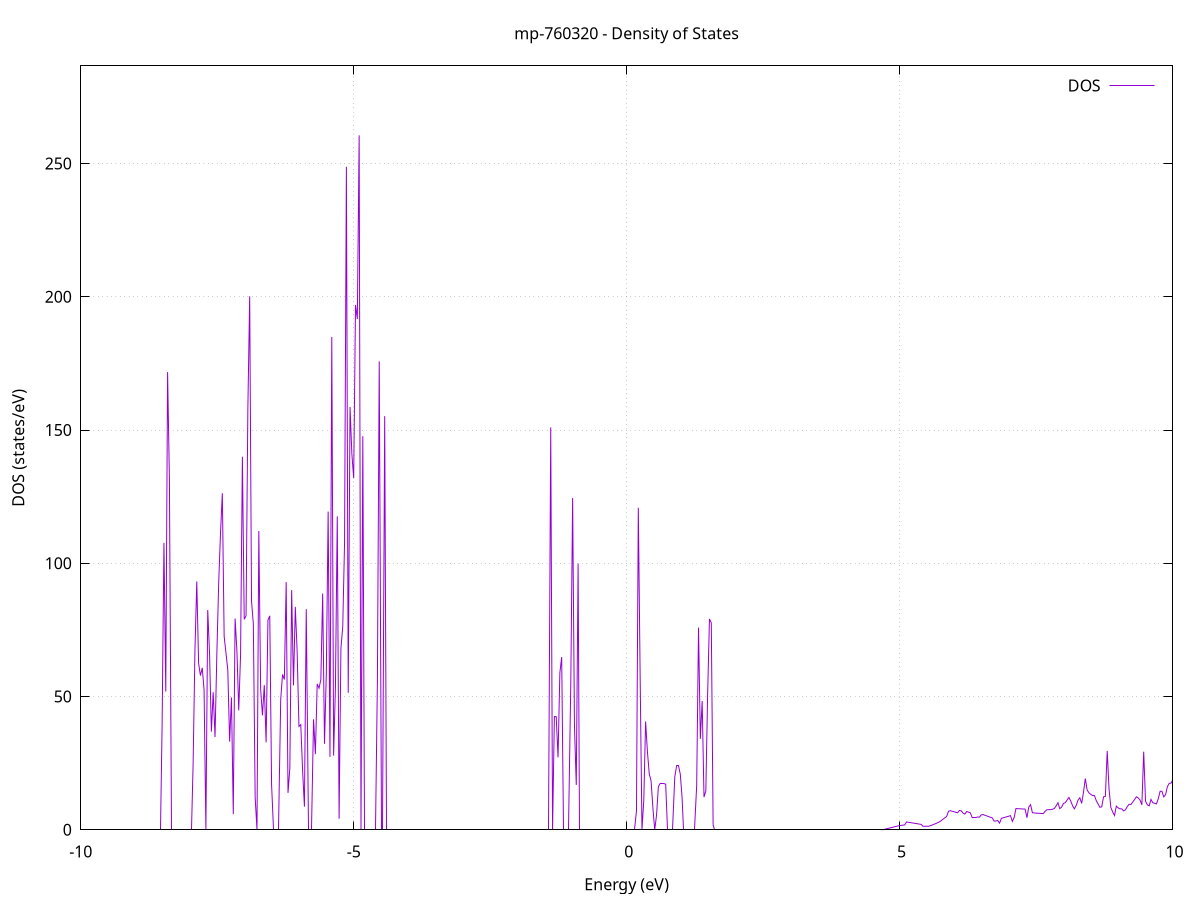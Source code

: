 set title 'mp-760320 - Density of States'
set xlabel 'Energy (eV)'
set ylabel 'DOS (states/eV)'
set grid
set xrange [-10:10]
set yrange [0:286.639]
set xzeroaxis lt -1
set terminal png size 800,600
set output 'mp-760320_dos_gnuplot.png'
plot '-' using 1:2 with lines title 'DOS'
-46.380600 0.000000
-46.347100 0.000000
-46.313700 0.000000
-46.280300 0.000000
-46.246900 0.000000
-46.213400 0.000000
-46.180000 0.000000
-46.146600 0.000000
-46.113200 0.000000
-46.079700 0.000000
-46.046300 0.000000
-46.012900 0.000000
-45.979500 0.000000
-45.946000 0.000000
-45.912600 0.000000
-45.879200 0.000000
-45.845800 0.000000
-45.812400 0.000000
-45.778900 0.000000
-45.745500 0.000000
-45.712100 0.000000
-45.678700 0.000000
-45.645200 0.000000
-45.611800 0.000000
-45.578400 0.000000
-45.545000 0.000000
-45.511500 0.000000
-45.478100 0.000000
-45.444700 0.000000
-45.411300 0.000000
-45.377800 0.000000
-45.344400 0.000000
-45.311000 0.000000
-45.277600 0.000000
-45.244100 0.000000
-45.210700 0.000000
-45.177300 0.000000
-45.143900 0.000000
-45.110400 0.000000
-45.077000 0.000000
-45.043600 0.000000
-45.010200 0.000000
-44.976700 0.000000
-44.943300 0.000000
-44.909900 0.000000
-44.876500 0.000000
-44.843000 0.000000
-44.809600 0.000000
-44.776200 0.000000
-44.742800 0.000000
-44.709300 0.000000
-44.675900 0.000000
-44.642500 0.000000
-44.609100 0.000000
-44.575600 0.000000
-44.542200 0.000000
-44.508800 0.000000
-44.475400 0.000000
-44.441900 0.000000
-44.408500 0.000000
-44.375100 0.000000
-44.341700 0.000000
-44.308200 0.000000
-44.274800 0.000000
-44.241400 0.000000
-44.208000 0.000000
-44.174500 0.000000
-44.141100 0.000000
-44.107700 0.000000
-44.074300 0.000000
-44.040800 0.000000
-44.007400 0.000000
-43.974000 0.000000
-43.940600 0.000000
-43.907100 0.000000
-43.873700 0.000000
-43.840300 0.000000
-43.806900 0.000000
-43.773400 0.000000
-43.740000 0.000000
-43.706600 0.000000
-43.673200 0.000000
-43.639700 0.000000
-43.606300 0.000000
-43.572900 0.000000
-43.539500 0.000000
-43.506000 0.000000
-43.472600 0.000000
-43.439200 0.000000
-43.405800 0.000000
-43.372300 0.000000
-43.338900 0.000000
-43.305500 0.000000
-43.272100 0.000000
-43.238600 0.000000
-43.205200 0.000000
-43.171800 0.000000
-43.138400 0.000000
-43.104900 0.000000
-43.071500 0.000000
-43.038100 0.000000
-43.004700 0.000000
-42.971200 0.000000
-42.937800 0.000000
-42.904400 0.000000
-42.871000 0.000000
-42.837500 0.000000
-42.804100 0.000000
-42.770700 0.000000
-42.737300 0.000000
-42.703800 0.000000
-42.670400 0.000000
-42.637000 0.000000
-42.603600 0.000000
-42.570100 0.000000
-42.536700 0.000000
-42.503300 0.000000
-42.469900 0.000000
-42.436400 0.000000
-42.403000 0.000000
-42.369600 0.000000
-42.336200 0.000000
-42.302700 0.000000
-42.269300 0.000000
-42.235900 0.000000
-42.202500 0.000000
-42.169000 0.000000
-42.135600 0.000000
-42.102200 0.000000
-42.068800 0.000000
-42.035300 0.000000
-42.001900 0.000000
-41.968500 0.000000
-41.935100 0.000000
-41.901600 0.000000
-41.868200 0.000000
-41.834800 0.000000
-41.801400 0.000000
-41.767900 0.000000
-41.734500 0.000000
-41.701100 0.000000
-41.667700 0.000000
-41.634200 0.000000
-41.600800 0.000000
-41.567400 0.000000
-41.534000 0.000000
-41.500500 0.000000
-41.467100 0.000000
-41.433700 0.000000
-41.400300 0.000000
-41.366800 0.000000
-41.333400 0.000000
-41.300000 0.000000
-41.266600 0.000000
-41.233100 0.000000
-41.199700 0.000000
-41.166300 0.000000
-41.132900 0.000000
-41.099400 0.000000
-41.066000 0.000000
-41.032600 0.000000
-40.999200 0.000000
-40.965700 0.000000
-40.932300 0.000000
-40.898900 0.000000
-40.865500 0.000000
-40.832000 0.000000
-40.798600 0.000000
-40.765200 0.000000
-40.731800 0.000000
-40.698300 0.000000
-40.664900 0.000000
-40.631500 0.000000
-40.598100 0.000000
-40.564600 0.000000
-40.531200 0.000000
-40.497800 0.000000
-40.464400 0.000000
-40.430900 0.000000
-40.397500 0.000000
-40.364100 0.000000
-40.330700 0.000000
-40.297200 0.000000
-40.263800 0.000000
-40.230400 0.000000
-40.197000 0.000000
-40.163500 0.000000
-40.130100 0.000000
-40.096700 0.000000
-40.063300 0.000000
-40.029800 0.000000
-39.996400 0.000000
-39.963000 0.000000
-39.929600 0.000000
-39.896100 0.000000
-39.862700 0.000000
-39.829300 0.000000
-39.795900 0.000000
-39.762400 0.000000
-39.729000 0.000000
-39.695600 0.000000
-39.662200 0.000000
-39.628700 0.000000
-39.595300 0.000000
-39.561900 0.000000
-39.528500 0.000000
-39.495000 0.000000
-39.461600 0.000000
-39.428200 0.000000
-39.394800 0.000000
-39.361300 0.000000
-39.327900 0.000000
-39.294500 0.000000
-39.261100 0.000000
-39.227600 0.000000
-39.194200 0.000000
-39.160800 0.000000
-39.127400 0.000000
-39.093900 0.000000
-39.060500 0.000000
-39.027100 0.000000
-38.993700 0.000000
-38.960200 0.000000
-38.926800 0.000000
-38.893400 0.000000
-38.860000 0.000000
-38.826500 0.000000
-38.793100 0.000000
-38.759700 0.000000
-38.726300 0.000000
-38.692800 0.000000
-38.659400 0.000000
-38.626000 0.000000
-38.592600 0.000000
-38.559100 0.000000
-38.525700 0.000000
-38.492300 0.000000
-38.458900 0.000000
-38.425400 0.000000
-38.392000 0.000000
-38.358600 0.000000
-38.325200 0.000000
-38.291700 0.000000
-38.258300 0.000000
-38.224900 0.000000
-38.191500 0.000000
-38.158000 0.000000
-38.124600 0.000000
-38.091200 0.000000
-38.057800 0.000000
-38.024300 0.000000
-37.990900 0.000000
-37.957500 0.000000
-37.924100 0.000000
-37.890600 0.000000
-37.857200 0.000000
-37.823800 0.000000
-37.790400 0.000000
-37.756900 0.000000
-37.723500 0.000000
-37.690100 0.000000
-37.656700 0.000000
-37.623200 0.000000
-37.589800 0.000000
-37.556400 0.000000
-37.523000 0.000000
-37.489500 0.000000
-37.456100 0.000000
-37.422700 0.000000
-37.389300 0.000000
-37.355800 0.000000
-37.322400 0.000000
-37.289000 0.000000
-37.255600 0.000000
-37.222100 0.000000
-37.188700 0.000000
-37.155300 0.000000
-37.121900 0.000000
-37.088400 0.000000
-37.055000 0.000000
-37.021600 0.000000
-36.988200 0.000000
-36.954700 0.000000
-36.921300 0.000000
-36.887900 0.000000
-36.854500 0.000000
-36.821000 0.000000
-36.787600 0.000000
-36.754200 0.000000
-36.720800 0.000000
-36.687400 0.000000
-36.653900 0.000000
-36.620500 0.000000
-36.587100 0.000000
-36.553700 0.000000
-36.520200 0.000000
-36.486800 0.000000
-36.453400 0.000000
-36.420000 0.000000
-36.386500 0.000000
-36.353100 0.000000
-36.319700 0.000000
-36.286300 0.000000
-36.252800 0.000000
-36.219400 0.000000
-36.186000 0.000000
-36.152600 0.000000
-36.119100 0.000000
-36.085700 0.000000
-36.052300 0.000000
-36.018900 0.000000
-35.985400 0.000000
-35.952000 0.000000
-35.918600 0.000000
-35.885200 0.000000
-35.851700 0.000000
-35.818300 0.000000
-35.784900 0.000000
-35.751500 0.000000
-35.718000 0.000000
-35.684600 0.000000
-35.651200 0.000000
-35.617800 0.000000
-35.584300 0.000000
-35.550900 0.000000
-35.517500 0.000000
-35.484100 0.000000
-35.450600 0.000000
-35.417200 0.000000
-35.383800 0.000000
-35.350400 0.000000
-35.316900 0.000000
-35.283500 0.000000
-35.250100 0.000000
-35.216700 0.000000
-35.183200 0.000000
-35.149800 0.000000
-35.116400 0.000000
-35.083000 0.000000
-35.049500 0.000000
-35.016100 0.000000
-34.982700 0.000000
-34.949300 0.000000
-34.915800 0.000000
-34.882400 0.000000
-34.849000 0.000000
-34.815600 0.000000
-34.782100 0.000000
-34.748700 0.000000
-34.715300 0.000000
-34.681900 0.000000
-34.648400 0.000000
-34.615000 0.000000
-34.581600 0.000000
-34.548200 0.000000
-34.514700 0.000000
-34.481300 0.000000
-34.447900 0.000000
-34.414500 0.000000
-34.381000 0.000000
-34.347600 0.000000
-34.314200 0.000000
-34.280800 0.000000
-34.247300 0.000000
-34.213900 0.000000
-34.180500 0.000000
-34.147100 0.000000
-34.113600 0.000000
-34.080200 0.000000
-34.046800 0.000000
-34.013400 0.000000
-33.979900 0.000000
-33.946500 0.000000
-33.913100 0.000000
-33.879700 0.000000
-33.846200 0.000000
-33.812800 0.000000
-33.779400 0.000000
-33.746000 0.000000
-33.712500 0.000000
-33.679100 0.000000
-33.645700 0.000000
-33.612300 0.000000
-33.578800 0.000000
-33.545400 0.000000
-33.512000 0.000000
-33.478600 0.000000
-33.445100 0.000000
-33.411700 0.000000
-33.378300 0.000000
-33.344900 0.000000
-33.311400 0.000000
-33.278000 0.000000
-33.244600 0.000000
-33.211200 0.000000
-33.177700 0.000000
-33.144300 0.000000
-33.110900 0.000000
-33.077500 0.000000
-33.044000 0.000000
-33.010600 0.000000
-32.977200 0.000000
-32.943800 0.000000
-32.910300 0.000000
-32.876900 0.000000
-32.843500 0.000000
-32.810100 0.000000
-32.776600 0.000000
-32.743200 0.000000
-32.709800 0.000000
-32.676400 0.000000
-32.642900 0.000000
-32.609500 0.000000
-32.576100 0.000000
-32.542700 0.000000
-32.509200 0.000000
-32.475800 0.000000
-32.442400 0.000000
-32.409000 0.000000
-32.375500 0.000000
-32.342100 0.000000
-32.308700 0.000000
-32.275300 0.000000
-32.241800 0.000000
-32.208400 0.000000
-32.175000 0.000000
-32.141600 0.000000
-32.108100 0.000000
-32.074700 0.000000
-32.041300 0.000000
-32.007900 0.000000
-31.974400 0.000000
-31.941000 0.000000
-31.907600 0.000000
-31.874200 0.000000
-31.840700 0.000000
-31.807300 0.000000
-31.773900 0.000000
-31.740500 0.000000
-31.707000 0.000000
-31.673600 0.000000
-31.640200 0.000000
-31.606800 0.000000
-31.573300 0.000000
-31.539900 0.000000
-31.506500 0.000000
-31.473100 0.000000
-31.439600 0.000000
-31.406200 0.000000
-31.372800 0.000000
-31.339400 0.000000
-31.305900 0.000000
-31.272500 0.000000
-31.239100 0.000000
-31.205700 0.000000
-31.172200 0.000000
-31.138800 0.000000
-31.105400 0.000000
-31.072000 0.000000
-31.038500 0.000000
-31.005100 0.000000
-30.971700 0.000000
-30.938300 0.000000
-30.904800 0.000000
-30.871400 0.000000
-30.838000 0.000000
-30.804600 0.000000
-30.771100 0.000000
-30.737700 0.000000
-30.704300 0.000000
-30.670900 0.000000
-30.637400 0.000000
-30.604000 0.000000
-30.570600 0.000000
-30.537200 0.000000
-30.503700 0.000000
-30.470300 0.000000
-30.436900 0.000000
-30.403500 0.000000
-30.370000 0.000000
-30.336600 0.000000
-30.303200 0.000000
-30.269800 0.000000
-30.236300 0.000000
-30.202900 0.000000
-30.169500 0.000000
-30.136100 0.000000
-30.102600 0.000000
-30.069200 0.000000
-30.035800 0.000000
-30.002400 0.000000
-29.968900 0.000000
-29.935500 0.000000
-29.902100 0.000000
-29.868700 0.000000
-29.835200 0.000000
-29.801800 0.000000
-29.768400 0.000000
-29.735000 0.000000
-29.701500 0.000000
-29.668100 0.000000
-29.634700 0.000000
-29.601300 0.000000
-29.567800 0.000000
-29.534400 0.000000
-29.501000 0.000000
-29.467600 0.000000
-29.434100 0.000000
-29.400700 0.000000
-29.367300 0.000000
-29.333900 0.000000
-29.300400 0.000000
-29.267000 0.000000
-29.233600 0.000000
-29.200200 0.000000
-29.166700 0.000000
-29.133300 0.000000
-29.099900 0.000000
-29.066500 0.000000
-29.033000 0.000000
-28.999600 0.000000
-28.966200 0.000000
-28.932800 0.000000
-28.899300 0.000000
-28.865900 0.000000
-28.832500 0.000000
-28.799100 0.000000
-28.765600 0.000000
-28.732200 0.000000
-28.698800 0.000000
-28.665400 0.000000
-28.631900 0.000000
-28.598500 0.000000
-28.565100 0.000000
-28.531700 0.000000
-28.498200 0.000000
-28.464800 0.000000
-28.431400 0.000000
-28.398000 0.000000
-28.364500 0.000000
-28.331100 0.000000
-28.297700 0.000000
-28.264300 0.000000
-28.230800 0.000000
-28.197400 0.000000
-28.164000 0.000000
-28.130600 0.000000
-28.097100 0.000000
-28.063700 0.000000
-28.030300 0.000000
-27.996900 0.000000
-27.963400 0.000000
-27.930000 0.000000
-27.896600 0.000000
-27.863200 0.000000
-27.829700 0.000000
-27.796300 0.000000
-27.762900 0.000000
-27.729500 0.000000
-27.696100 0.000000
-27.662600 0.000000
-27.629200 0.000000
-27.595800 0.000000
-27.562400 0.000000
-27.528900 0.000000
-27.495500 0.000000
-27.462100 0.000000
-27.428700 0.000000
-27.395200 0.000000
-27.361800 0.000000
-27.328400 0.000000
-27.295000 0.000000
-27.261500 0.000000
-27.228100 0.000000
-27.194700 0.000000
-27.161300 0.000000
-27.127800 0.000000
-27.094400 0.000000
-27.061000 0.000000
-27.027600 0.000000
-26.994100 0.000000
-26.960700 0.000000
-26.927300 0.000000
-26.893900 0.000000
-26.860400 0.000000
-26.827000 0.000000
-26.793600 0.000000
-26.760200 0.000000
-26.726700 0.000000
-26.693300 0.000000
-26.659900 0.000000
-26.626500 0.000000
-26.593000 0.000000
-26.559600 0.000000
-26.526200 0.000000
-26.492800 0.000000
-26.459300 0.000000
-26.425900 0.000000
-26.392500 0.000000
-26.359100 0.000000
-26.325600 0.000000
-26.292200 0.000000
-26.258800 0.000000
-26.225400 0.000000
-26.191900 0.000000
-26.158500 0.000000
-26.125100 0.000000
-26.091700 0.000000
-26.058200 0.000000
-26.024800 0.000000
-25.991400 0.000000
-25.958000 0.000000
-25.924500 0.000000
-25.891100 0.000000
-25.857700 0.000000
-25.824300 0.000000
-25.790800 0.000000
-25.757400 0.000000
-25.724000 0.000000
-25.690600 0.000000
-25.657100 0.000000
-25.623700 0.000000
-25.590300 0.000000
-25.556900 0.000000
-25.523400 0.000000
-25.490000 0.000000
-25.456600 0.000000
-25.423200 0.000000
-25.389700 0.000000
-25.356300 0.000000
-25.322900 0.000000
-25.289500 0.882800
-25.256000 23.204100
-25.222600 65.024700
-25.189200 0.000000
-25.155800 0.000000
-25.122300 111.488200
-25.088900 30.561900
-25.055500 99.260500
-25.022100 83.080700
-24.988600 102.059300
-24.955200 29.280400
-24.921800 0.000000
-24.888400 0.000000
-24.854900 50.402800
-24.821500 33.504100
-24.788100 222.922400
-24.754700 0.000000
-24.721200 0.000000
-24.687800 0.000000
-24.654400 292.757200
-24.621000 0.000000
-24.587500 144.017400
-24.554100 0.000000
-24.520700 0.000000
-24.487300 0.000000
-24.453800 0.000000
-24.420400 159.308000
-24.387000 0.000000
-24.353600 128.215100
-24.320100 141.462200
-24.286700 0.000000
-24.253300 0.000000
-24.219900 0.000000
-24.186400 343.466700
-24.153000 0.000000
-24.119600 0.000000
-24.086200 91.591000
-24.052700 0.000000
-24.019300 0.000000
-23.985900 0.000000
-23.952500 0.000000
-23.919000 0.000000
-23.885600 0.000000
-23.852200 0.000000
-23.818800 0.000000
-23.785300 0.000000
-23.751900 0.000000
-23.718500 0.000000
-23.685100 0.000000
-23.651600 0.000000
-23.618200 0.000000
-23.584800 0.000000
-23.551400 0.000000
-23.517900 0.000000
-23.484500 0.000000
-23.451100 0.000000
-23.417700 0.000000
-23.384200 0.000000
-23.350800 0.000000
-23.317400 0.000000
-23.284000 0.000000
-23.250500 0.000000
-23.217100 0.000000
-23.183700 0.000000
-23.150300 0.000000
-23.116800 0.000000
-23.083400 0.000000
-23.050000 0.000000
-23.016600 0.000000
-22.983100 0.000000
-22.949700 0.000000
-22.916300 0.000000
-22.882900 0.000000
-22.849400 0.000000
-22.816000 0.000000
-22.782600 0.000000
-22.749200 0.000000
-22.715700 0.000000
-22.682300 0.000000
-22.648900 0.000000
-22.615500 0.000000
-22.582000 0.000000
-22.548600 0.000000
-22.515200 0.000000
-22.481800 0.000000
-22.448300 0.000000
-22.414900 0.000000
-22.381500 0.000000
-22.348100 0.000000
-22.314600 0.000000
-22.281200 0.000000
-22.247800 0.000000
-22.214400 0.000000
-22.180900 0.000000
-22.147500 0.000000
-22.114100 0.000000
-22.080700 0.000000
-22.047200 0.000000
-22.013800 0.000000
-21.980400 0.000000
-21.947000 0.000000
-21.913500 0.000000
-21.880100 0.000000
-21.846700 0.000000
-21.813300 0.000000
-21.779800 0.000000
-21.746400 0.000000
-21.713000 0.000000
-21.679600 0.000000
-21.646100 0.000000
-21.612700 0.000000
-21.579300 0.000000
-21.545900 0.000000
-21.512400 0.000000
-21.479000 0.000000
-21.445600 0.000000
-21.412200 0.000000
-21.378700 0.000000
-21.345300 0.000000
-21.311900 0.000000
-21.278500 0.000000
-21.245000 0.000000
-21.211600 0.000000
-21.178200 0.000000
-21.144800 0.000000
-21.111300 0.000000
-21.077900 0.000000
-21.044500 0.000000
-21.011100 0.000000
-20.977600 0.000000
-20.944200 0.000000
-20.910800 0.000000
-20.877400 0.000000
-20.843900 0.000000
-20.810500 0.000000
-20.777100 0.000000
-20.743700 0.000000
-20.710200 0.000000
-20.676800 0.000000
-20.643400 0.000000
-20.610000 0.000000
-20.576500 0.000000
-20.543100 0.000000
-20.509700 0.000000
-20.476300 0.000000
-20.442800 0.000000
-20.409400 0.000000
-20.376000 0.000000
-20.342600 0.000000
-20.309100 0.000000
-20.275700 0.000000
-20.242300 0.000000
-20.208900 0.000000
-20.175400 0.000000
-20.142000 0.000000
-20.108600 0.000000
-20.075200 0.000000
-20.041700 0.000000
-20.008300 0.000000
-19.974900 0.000000
-19.941500 0.000000
-19.908000 0.000000
-19.874600 0.000000
-19.841200 0.000000
-19.807800 0.000000
-19.774300 0.000000
-19.740900 0.000000
-19.707500 0.000000
-19.674100 0.000000
-19.640600 0.000000
-19.607200 0.000000
-19.573800 0.000000
-19.540400 0.000000
-19.506900 0.000000
-19.473500 0.000000
-19.440100 0.000000
-19.406700 0.000000
-19.373200 0.000000
-19.339800 0.000000
-19.306400 0.000000
-19.273000 0.000000
-19.239500 0.000000
-19.206100 0.000000
-19.172700 0.000000
-19.139300 0.000000
-19.105800 0.000000
-19.072400 0.000000
-19.039000 0.000000
-19.005600 0.000000
-18.972100 0.000000
-18.938700 0.000000
-18.905300 0.000000
-18.871900 0.000000
-18.838400 0.000000
-18.805000 0.000000
-18.771600 0.000000
-18.738200 0.000000
-18.704700 0.000000
-18.671300 0.000000
-18.637900 0.000000
-18.604500 0.000000
-18.571100 0.000000
-18.537600 0.000000
-18.504200 0.000000
-18.470800 0.000000
-18.437400 0.000000
-18.403900 0.000000
-18.370500 0.000000
-18.337100 0.000000
-18.303700 0.000000
-18.270200 0.000000
-18.236800 0.000000
-18.203400 0.000000
-18.170000 0.000000
-18.136500 0.000000
-18.103100 0.000000
-18.069700 0.000000
-18.036300 0.000000
-18.002800 0.000000
-17.969400 0.000000
-17.936000 0.000000
-17.902600 0.000000
-17.869100 0.000000
-17.835700 0.000000
-17.802300 0.000000
-17.768900 0.000000
-17.735400 0.000000
-17.702000 0.000000
-17.668600 0.000000
-17.635200 0.000000
-17.601700 0.000000
-17.568300 0.000000
-17.534900 0.000000
-17.501500 0.000000
-17.468000 0.000000
-17.434600 0.000000
-17.401200 0.000000
-17.367800 0.000000
-17.334300 0.000000
-17.300900 0.000000
-17.267500 0.000000
-17.234100 0.000000
-17.200600 0.000000
-17.167200 0.000000
-17.133800 0.000000
-17.100400 0.000000
-17.066900 0.000000
-17.033500 0.000000
-17.000100 0.000000
-16.966700 0.000000
-16.933200 0.000000
-16.899800 0.000000
-16.866400 0.000000
-16.833000 0.000000
-16.799500 0.000000
-16.766100 0.000000
-16.732700 0.000000
-16.699300 0.000000
-16.665800 0.000000
-16.632400 0.000000
-16.599000 0.000000
-16.565600 0.000000
-16.532100 0.000000
-16.498700 0.000000
-16.465300 0.000000
-16.431900 0.000000
-16.398400 0.000000
-16.365000 0.000000
-16.331600 0.000000
-16.298200 0.000000
-16.264700 0.000000
-16.231300 0.000000
-16.197900 0.000000
-16.164500 0.000000
-16.131000 0.000000
-16.097600 0.000000
-16.064200 0.000000
-16.030800 0.000000
-15.997300 0.000000
-15.963900 0.000000
-15.930500 0.000000
-15.897100 0.000000
-15.863600 0.000000
-15.830200 0.000000
-15.796800 0.000000
-15.763400 0.000000
-15.729900 0.000000
-15.696500 0.000000
-15.663100 0.000000
-15.629700 0.000000
-15.596200 0.000000
-15.562800 0.000000
-15.529400 0.000000
-15.496000 0.000000
-15.462500 0.000000
-15.429100 0.000000
-15.395700 0.000000
-15.362300 0.000000
-15.328800 0.000000
-15.295400 0.000000
-15.262000 0.000000
-15.228600 0.000000
-15.195100 0.000000
-15.161700 0.000000
-15.128300 0.000000
-15.094900 0.000000
-15.061400 0.000000
-15.028000 0.000000
-14.994600 0.000000
-14.961200 0.000000
-14.927700 0.000000
-14.894300 0.000000
-14.860900 0.000000
-14.827500 0.000000
-14.794000 0.000000
-14.760600 0.000000
-14.727200 0.000000
-14.693800 0.000000
-14.660300 0.000000
-14.626900 0.000000
-14.593500 0.000000
-14.560100 0.000000
-14.526600 0.000000
-14.493200 0.000000
-14.459800 0.000000
-14.426400 0.000000
-14.392900 0.000000
-14.359500 0.000000
-14.326100 0.000000
-14.292700 0.000000
-14.259200 0.000000
-14.225800 0.000000
-14.192400 0.000000
-14.159000 0.000000
-14.125500 0.000000
-14.092100 0.000000
-14.058700 0.000000
-14.025300 0.000000
-13.991800 0.000000
-13.958400 0.000000
-13.925000 0.000000
-13.891600 0.000000
-13.858100 0.000000
-13.824700 0.000000
-13.791300 0.000000
-13.757900 0.000000
-13.724400 0.000000
-13.691000 0.000000
-13.657600 0.000000
-13.624200 0.000000
-13.590700 0.000000
-13.557300 0.000000
-13.523900 0.000000
-13.490500 0.000000
-13.457000 0.000000
-13.423600 0.000000
-13.390200 0.000000
-13.356800 0.000000
-13.323300 0.000000
-13.289900 0.000000
-13.256500 0.000000
-13.223100 0.000000
-13.189600 0.000000
-13.156200 0.000000
-13.122800 0.000000
-13.089400 0.000000
-13.055900 0.000000
-13.022500 0.000000
-12.989100 0.000000
-12.955700 0.000000
-12.922200 0.000000
-12.888800 0.000000
-12.855400 0.000000
-12.822000 0.000000
-12.788500 0.000000
-12.755100 0.000000
-12.721700 0.000000
-12.688300 0.000000
-12.654800 0.000000
-12.621400 0.000000
-12.588000 0.000000
-12.554600 0.000000
-12.521100 0.000000
-12.487700 0.000000
-12.454300 0.000000
-12.420900 0.000000
-12.387400 0.000000
-12.354000 0.000000
-12.320600 0.000000
-12.287200 0.000000
-12.253700 0.000000
-12.220300 0.000000
-12.186900 0.000000
-12.153500 0.000000
-12.120000 0.000000
-12.086600 0.000000
-12.053200 0.000000
-12.019800 0.000000
-11.986300 0.000000
-11.952900 0.000000
-11.919500 0.000000
-11.886100 0.000000
-11.852600 0.000000
-11.819200 0.000000
-11.785800 0.000000
-11.752400 0.000000
-11.718900 0.000000
-11.685500 0.000000
-11.652100 0.000000
-11.618700 0.000000
-11.585200 0.000000
-11.551800 0.000000
-11.518400 0.000000
-11.485000 0.000000
-11.451500 0.000000
-11.418100 0.000000
-11.384700 0.000000
-11.351300 0.000000
-11.317800 0.000000
-11.284400 0.000000
-11.251000 0.000000
-11.217600 0.000000
-11.184100 0.000000
-11.150700 0.000000
-11.117300 0.000000
-11.083900 0.000000
-11.050400 0.000000
-11.017000 0.000000
-10.983600 0.000000
-10.950200 0.000000
-10.916700 0.000000
-10.883300 0.000000
-10.849900 0.000000
-10.816500 0.000000
-10.783000 0.000000
-10.749600 0.000000
-10.716200 0.000000
-10.682800 0.000000
-10.649300 0.000000
-10.615900 0.000000
-10.582500 0.000000
-10.549100 0.000000
-10.515600 0.000000
-10.482200 0.000000
-10.448800 0.000000
-10.415400 0.000000
-10.381900 0.000000
-10.348500 0.000000
-10.315100 0.000000
-10.281700 0.000000
-10.248200 0.000000
-10.214800 0.000000
-10.181400 0.000000
-10.148000 0.000000
-10.114500 0.000000
-10.081100 0.000000
-10.047700 0.000000
-10.014300 0.000000
-9.980800 0.000000
-9.947400 0.000000
-9.914000 0.000000
-9.880600 0.000000
-9.847100 0.000000
-9.813700 0.000000
-9.780300 0.000000
-9.746900 0.000000
-9.713400 0.000000
-9.680000 0.000000
-9.646600 0.000000
-9.613200 0.000000
-9.579700 0.000000
-9.546300 0.000000
-9.512900 0.000000
-9.479500 0.000000
-9.446100 0.000000
-9.412600 0.000000
-9.379200 0.000000
-9.345800 0.000000
-9.312400 0.000000
-9.278900 0.000000
-9.245500 0.000000
-9.212100 0.000000
-9.178700 0.000000
-9.145200 0.000000
-9.111800 0.000000
-9.078400 0.000000
-9.045000 0.000000
-9.011500 0.000000
-8.978100 0.000000
-8.944700 0.000000
-8.911300 0.000000
-8.877800 0.000000
-8.844400 0.000000
-8.811000 0.000000
-8.777600 0.000000
-8.744100 0.000000
-8.710700 0.000000
-8.677300 0.000000
-8.643900 0.000000
-8.610400 0.000000
-8.577000 0.000000
-8.543600 0.000000
-8.510200 39.381100
-8.476700 107.659500
-8.443300 51.877400
-8.409900 171.730800
-8.376500 131.379800
-8.343000 0.000000
-8.309600 0.000000
-8.276200 0.000000
-8.242800 0.000000
-8.209300 0.000000
-8.175900 0.000000
-8.142500 0.000000
-8.109100 0.000000
-8.075600 0.000000
-8.042200 0.000000
-8.008800 0.000000
-7.975400 0.000000
-7.941900 24.967600
-7.908500 67.410600
-7.875100 93.172600
-7.841700 62.443000
-7.808200 57.857600
-7.774800 60.745000
-7.741400 52.457200
-7.708000 0.000000
-7.674500 82.464200
-7.641100 66.159500
-7.607700 36.815300
-7.574300 51.609500
-7.540800 34.793500
-7.507400 66.023400
-7.474000 92.387300
-7.440600 111.170900
-7.407100 126.285200
-7.373700 72.612100
-7.340300 66.320400
-7.306900 59.943200
-7.273400 33.071100
-7.240000 49.640800
-7.206600 5.865600
-7.173200 79.259500
-7.139700 67.099800
-7.106300 44.804800
-7.072900 65.751100
-7.039500 139.997000
-7.006000 78.970800
-6.972600 80.257700
-6.939200 158.217000
-6.905800 200.184700
-6.872300 85.819300
-6.838900 77.228000
-6.805500 12.103000
-6.772100 0.000000
-6.738600 112.082500
-6.705200 52.772400
-6.671800 42.925600
-6.638400 54.270500
-6.604900 32.801000
-6.571500 78.604300
-6.538100 80.283600
-6.504700 16.990000
-6.471200 0.000000
-6.437800 0.000000
-6.404400 0.000000
-6.371000 0.000000
-6.337500 48.913300
-6.304100 58.292000
-6.270700 56.385800
-6.237300 92.940600
-6.203800 13.851900
-6.170400 23.032600
-6.137000 89.949500
-6.103600 54.191600
-6.070100 83.661700
-6.036700 67.048200
-6.003300 38.787000
-5.969900 39.442400
-5.936400 22.138600
-5.903000 8.685100
-5.869600 82.797100
-5.836200 0.000000
-5.802700 0.000000
-5.769300 0.000000
-5.735900 41.454800
-5.702500 28.353700
-5.669000 54.759400
-5.635600 53.133400
-5.602200 56.338900
-5.568800 88.669900
-5.535300 32.256000
-5.501900 58.675500
-5.468500 119.412900
-5.435100 27.364200
-5.401600 184.922700
-5.368200 27.846100
-5.334800 53.696400
-5.301400 117.613100
-5.267900 4.125800
-5.234500 68.030800
-5.201100 76.135500
-5.167700 107.822000
-5.134200 248.801100
-5.100800 51.390800
-5.067400 158.646400
-5.034000 141.074100
-5.000500 131.886300
-4.967100 196.917900
-4.933700 191.650700
-4.900300 260.581300
-4.866800 0.000000
-4.833400 147.659300
-4.800000 0.000000
-4.766600 0.000000
-4.733100 0.000000
-4.699700 0.000000
-4.666300 0.000000
-4.632900 0.000000
-4.599400 0.000000
-4.566000 55.870300
-4.532600 175.769900
-4.499200 0.000000
-4.465700 0.000000
-4.432300 155.211500
-4.398900 0.000000
-4.365500 0.000000
-4.332000 0.000000
-4.298600 0.000000
-4.265200 0.000000
-4.231800 0.000000
-4.198300 0.000000
-4.164900 0.000000
-4.131500 0.000000
-4.098100 0.000000
-4.064600 0.000000
-4.031200 0.000000
-3.997800 0.000000
-3.964400 0.000000
-3.930900 0.000000
-3.897500 0.000000
-3.864100 0.000000
-3.830700 0.000000
-3.797200 0.000000
-3.763800 0.000000
-3.730400 0.000000
-3.697000 0.000000
-3.663500 0.000000
-3.630100 0.000000
-3.596700 0.000000
-3.563300 0.000000
-3.529800 0.000000
-3.496400 0.000000
-3.463000 0.000000
-3.429600 0.000000
-3.396100 0.000000
-3.362700 0.000000
-3.329300 0.000000
-3.295900 0.000000
-3.262400 0.000000
-3.229000 0.000000
-3.195600 0.000000
-3.162200 0.000000
-3.128700 0.000000
-3.095300 0.000000
-3.061900 0.000000
-3.028500 0.000000
-2.995000 0.000000
-2.961600 0.000000
-2.928200 0.000000
-2.894800 0.000000
-2.861300 0.000000
-2.827900 0.000000
-2.794500 0.000000
-2.761100 0.000000
-2.727600 0.000000
-2.694200 0.000000
-2.660800 0.000000
-2.627400 0.000000
-2.593900 0.000000
-2.560500 0.000000
-2.527100 0.000000
-2.493700 0.000000
-2.460200 0.000000
-2.426800 0.000000
-2.393400 0.000000
-2.360000 0.000000
-2.326500 0.000000
-2.293100 0.000000
-2.259700 0.000000
-2.226300 0.000000
-2.192800 0.000000
-2.159400 0.000000
-2.126000 0.000000
-2.092600 0.000000
-2.059100 0.000000
-2.025700 0.000000
-1.992300 0.000000
-1.958900 0.000000
-1.925400 0.000000
-1.892000 0.000000
-1.858600 0.000000
-1.825200 0.000000
-1.791700 0.000000
-1.758300 0.000000
-1.724900 0.000000
-1.691500 0.000000
-1.658000 0.000000
-1.624600 0.000000
-1.591200 0.000000
-1.557800 0.000000
-1.524300 0.000000
-1.490900 0.000000
-1.457500 0.000000
-1.424100 0.000000
-1.390600 150.976300
-1.357200 0.000000
-1.323800 42.487300
-1.290400 42.456100
-1.256900 27.181300
-1.223500 58.899000
-1.190100 64.795000
-1.156700 0.000000
-1.123200 0.000000
-1.089800 0.000000
-1.056400 0.000000
-1.023000 55.356700
-0.989500 124.507100
-0.956100 38.975000
-0.922700 16.822800
-0.889300 99.864300
-0.855800 0.000000
-0.822400 0.000000
-0.789000 0.000000
-0.755600 0.000000
-0.722100 0.000000
-0.688700 0.000000
-0.655300 0.000000
-0.621900 0.000000
-0.588400 0.000000
-0.555000 0.000000
-0.521600 0.000000
-0.488200 0.000000
-0.454800 0.000000
-0.421300 0.000000
-0.387900 0.000000
-0.354500 0.000000
-0.321100 0.000000
-0.287600 0.000000
-0.254200 0.000000
-0.220800 0.000000
-0.187400 0.000000
-0.153900 0.000000
-0.120500 0.000000
-0.087100 0.000000
-0.053700 0.000000
-0.020200 0.000000
0.013200 0.000000
0.046600 0.000000
0.080000 0.000000
0.113500 0.000000
0.146900 0.000000
0.180300 7.067700
0.213700 120.839200
0.247200 57.819700
0.280600 0.000000
0.314000 10.982500
0.347400 40.628600
0.380900 29.236700
0.414300 20.955100
0.447700 18.337900
0.481100 8.085300
0.514600 0.000000
0.548000 5.532600
0.581400 16.186900
0.614800 17.379600
0.648300 17.361200
0.681700 17.342800
0.715100 17.121300
0.748500 0.000000
0.782000 0.000000
0.815400 0.000000
0.848800 0.000000
0.882200 19.896000
0.915700 24.097200
0.949100 24.118500
0.982500 20.902200
1.015900 11.954400
1.049400 0.000000
1.082800 0.000000
1.116200 0.000000
1.149600 0.000000
1.183100 0.000000
1.216500 0.000000
1.249900 0.000000
1.283300 16.714800
1.316800 75.869100
1.350200 34.112100
1.383600 48.323700
1.417000 12.271100
1.450500 14.554000
1.483900 51.086400
1.517300 79.093500
1.550700 77.644400
1.584200 1.773000
1.617600 0.000000
1.651000 0.000000
1.684400 0.000000
1.717900 0.000000
1.751300 0.000000
1.784700 0.000000
1.818100 0.000000
1.851600 0.000000
1.885000 0.000000
1.918400 0.000000
1.951800 0.000000
1.985300 0.000000
2.018700 0.000000
2.052100 0.000000
2.085500 0.000000
2.119000 0.000000
2.152400 0.000000
2.185800 0.000000
2.219200 0.000000
2.252700 0.000000
2.286100 0.000000
2.319500 0.000000
2.352900 0.000000
2.386400 0.000000
2.419800 0.000000
2.453200 0.000000
2.486600 0.000000
2.520100 0.000000
2.553500 0.000000
2.586900 0.000000
2.620300 0.000000
2.653800 0.000000
2.687200 0.000000
2.720600 0.000000
2.754000 0.000000
2.787500 0.000000
2.820900 0.000000
2.854300 0.000000
2.887700 0.000000
2.921200 0.000000
2.954600 0.000000
2.988000 0.000000
3.021400 0.000000
3.054900 0.000000
3.088300 0.000000
3.121700 0.000000
3.155100 0.000000
3.188600 0.000000
3.222000 0.000000
3.255400 0.000000
3.288800 0.000000
3.322300 0.000000
3.355700 0.000000
3.389100 0.000000
3.422500 0.000000
3.456000 0.000000
3.489400 0.000000
3.522800 0.000000
3.556200 0.000000
3.589700 0.000000
3.623100 0.000000
3.656500 0.000000
3.689900 0.000000
3.723400 0.000000
3.756800 0.000000
3.790200 0.000000
3.823600 0.000000
3.857100 0.000000
3.890500 0.000000
3.923900 0.000000
3.957300 0.000000
3.990800 0.000000
4.024200 0.000000
4.057600 0.000000
4.091000 0.000000
4.124500 0.000000
4.157900 0.000000
4.191300 0.000000
4.224700 0.000000
4.258200 0.000000
4.291600 0.000000
4.325000 0.000000
4.358400 0.000000
4.391900 0.000000
4.425300 0.000000
4.458700 0.000000
4.492100 0.000000
4.525600 0.000000
4.559000 0.000000
4.592400 0.000000
4.625800 0.000000
4.659300 0.000000
4.692700 0.017700
4.726100 0.188200
4.759500 0.358600
4.793000 0.529100
4.826400 0.699600
4.859800 0.870000
4.893200 1.040500
4.926700 1.210900
4.960100 1.381400
4.993500 1.551900
5.026900 1.659100
5.060400 1.739500
5.093800 1.820000
5.127200 2.924800
5.160600 2.812600
5.194100 2.700400
5.227500 2.588100
5.260900 2.475900
5.294300 2.363700
5.327800 2.251400
5.361200 2.139200
5.394600 2.027000
5.428000 1.318400
5.461500 1.320300
5.494900 1.322300
5.528300 1.324300
5.561700 1.498400
5.595200 1.775400
5.628600 2.052300
5.662000 2.329300
5.695400 2.606300
5.728900 2.957500
5.762300 3.420800
5.795700 3.972600
5.829100 4.492400
5.862600 5.008100
5.896000 6.950200
5.929400 7.163400
5.962800 6.963800
5.996300 6.764200
6.029700 6.564500
6.063100 6.377100
6.096500 7.260500
6.130000 7.089300
6.163400 6.248600
6.196800 5.888900
6.230200 6.861300
6.263700 6.600000
6.297100 6.338600
6.330500 4.565400
6.363900 4.623600
6.397400 4.596200
6.430800 4.801700
6.464200 4.737700
6.497600 5.638200
6.531100 5.682500
6.564500 5.436000
6.597900 5.189500
6.631300 4.943000
6.664800 4.696600
6.698200 4.450100
6.731600 3.245200
6.765000 3.289600
6.798500 3.486600
6.831900 2.493100
6.865300 4.286300
6.898700 4.489200
6.932200 4.692200
6.965600 4.895200
6.999000 5.098200
7.032400 5.301100
7.065900 3.137100
7.099300 4.617500
7.132700 7.964700
7.166100 7.922000
7.199600 7.879400
7.233000 7.836700
7.266400 7.794000
7.299800 7.751400
7.333300 4.522600
7.366700 8.522600
7.400100 9.420300
7.433500 6.389800
7.467000 6.320100
7.500400 6.250400
7.533800 6.215100
7.567200 6.170100
7.600700 6.122300
7.634100 6.074500
7.667500 6.971500
7.700900 7.538600
7.734400 7.546600
7.767800 7.554500
7.801200 7.690900
7.834600 7.971100
7.868100 8.929500
7.901500 10.153600
7.934900 7.930600
7.968300 8.490700
8.001800 9.916500
8.035200 10.156500
8.068600 11.142900
8.102000 12.129200
8.135500 10.789400
8.168900 9.067300
8.202300 7.842000
8.235700 9.098600
8.269200 11.108300
8.302600 12.004300
8.336000 9.889500
8.369400 14.076900
8.402900 19.221600
8.436300 14.928600
8.469700 13.857100
8.503100 13.276800
8.536600 12.840500
8.570000 12.839300
8.603400 10.911700
8.636800 9.666400
8.670200 8.429500
8.703700 8.629400
8.737100 12.357800
8.770500 12.539900
8.803900 29.609600
8.837400 15.259200
8.870800 8.349100
8.904200 6.686400
8.937600 5.348500
8.971100 8.864200
9.004500 8.223400
9.037900 7.863000
9.071300 7.852900
9.104800 7.085500
9.138200 7.479200
9.171600 8.724400
9.205000 9.542000
9.238500 9.492000
9.271900 10.427200
9.305300 11.338300
9.338700 12.384900
9.372200 11.927300
9.405600 11.155300
9.439000 9.346800
9.472400 29.289600
9.505900 10.730400
9.539300 9.358400
9.572700 8.991100
9.606100 11.404200
9.639600 10.146600
9.673000 9.932600
9.706400 9.718600
9.739800 11.669300
9.773300 14.457500
9.806700 14.431200
9.840100 12.338800
9.873500 13.186500
9.907000 16.221200
9.940400 17.426400
9.973800 17.487000
10.007200 18.874700
10.040700 16.812600
10.074100 8.125300
10.107500 6.292100
10.140900 7.044700
10.174400 7.797300
10.207800 15.134200
10.241200 13.836300
10.274600 10.436900
10.308100 8.163100
10.341500 7.322700
10.374900 3.915000
10.408300 14.744300
10.441800 32.402300
10.475200 24.386100
10.508600 22.263300
10.542000 13.858500
10.575500 14.360800
10.608900 16.185500
10.642300 16.095600
10.675700 15.846200
10.709200 13.810100
10.742600 15.204500
10.776000 17.463900
10.809400 18.528100
10.842900 22.830900
10.876300 15.400700
10.909700 14.730200
10.943100 14.567200
10.976600 23.385800
11.010000 13.746300
11.043400 15.595700
11.076800 12.894500
11.110300 12.638900
11.143700 14.251600
11.177100 13.167200
11.210500 14.186400
11.244000 15.889100
11.277400 18.985300
11.310800 23.240100
11.344200 17.741300
11.377700 18.338700
11.411100 19.181900
11.444500 16.493600
11.477900 17.376200
11.511400 19.432600
11.544800 21.841900
11.578200 24.776700
11.611600 12.980600
11.645100 19.158600
11.678500 17.460300
11.711900 18.164700
11.745300 19.444200
11.778800 17.806700
11.812200 16.170600
11.845600 13.499700
11.879000 13.174100
11.912500 13.135900
11.945900 12.765600
11.979300 23.235200
12.012700 27.767800
12.046200 28.794000
12.079600 26.052100
12.113000 15.018700
12.146400 20.985400
12.179900 16.423900
12.213300 16.095300
12.246700 14.739100
12.280100 15.157400
12.313600 14.362200
12.347000 11.675000
12.380400 10.778300
12.413800 11.569900
12.447300 14.995300
12.480700 15.290700
12.514100 15.586000
12.547500 15.225500
12.581000 17.394500
12.614400 15.734000
12.647800 16.580300
12.681200 17.426600
12.714700 19.016000
12.748100 16.348200
12.781500 15.868600
12.814900 18.585100
12.848400 18.344300
12.881800 29.357500
12.915200 17.241200
12.948600 15.096900
12.982100 27.100400
13.015500 20.998700
13.048900 20.674800
13.082300 18.611800
13.115800 31.053200
13.149200 30.552200
13.182600 16.143100
13.216000 13.421300
13.249500 12.830600
13.282900 25.297500
13.316300 21.875600
13.349700 19.476300
13.383200 52.229800
13.416600 17.665400
13.450000 33.204300
13.483400 23.251000
13.516900 23.525900
13.550300 13.655300
13.583700 9.703400
13.617100 19.071800
13.650600 17.561600
13.684000 12.023900
13.717400 14.867200
13.750800 17.710600
13.784300 24.055400
13.817700 24.650700
13.851100 22.585100
13.884500 28.454500
13.918000 31.580100
13.951400 13.863300
13.984800 37.604300
14.018200 25.399800
14.051700 22.186400
14.085100 39.766600
14.118500 14.542800
14.151900 26.163600
14.185400 26.436700
14.218800 33.099000
14.252200 33.885000
14.285600 19.950400
14.319100 30.487400
14.352500 22.139100
14.385900 28.141400
14.419300 30.388100
14.452800 21.282900
14.486200 36.962100
14.519600 20.979100
14.553000 35.953300
14.586500 25.638100
14.619900 25.892300
14.653300 24.327900
14.686700 20.059900
14.720200 26.981700
14.753600 27.869300
14.787000 25.962600
14.820400 31.146600
14.853900 49.271800
14.887300 35.776000
14.920700 37.768500
14.954100 21.580600
14.987600 12.811600
15.021000 23.558800
15.054400 22.691700
15.087800 20.807800
15.121300 21.615000
15.154700 15.901300
15.188100 15.432100
15.221500 22.063000
15.255000 20.346700
15.288400 18.815900
15.321800 18.569500
15.355200 25.610700
15.388700 21.042500
15.422100 25.238800
15.455500 28.059100
15.488900 24.835000
15.522400 23.494400
15.555800 21.258400
15.589200 24.329900
15.622600 22.157900
15.656100 20.458800
15.689500 23.864800
15.722900 25.364700
15.756300 24.168900
15.789800 22.032700
15.823200 20.917800
15.856600 22.188000
15.890000 21.063800
15.923500 22.696300
15.956900 26.425100
15.990300 25.143000
16.023700 24.949600
16.057200 21.626900
16.090600 18.789500
16.124000 16.764400
16.157400 20.303500
16.190900 19.175300
16.224300 18.771900
16.257700 22.842100
16.291100 22.932500
16.324600 23.489100
16.358000 24.430800
16.391400 24.281800
16.424800 20.349200
16.458300 21.693800
16.491700 19.208200
16.525100 10.601100
16.558500 10.915100
16.592000 22.546300
16.625400 22.429700
16.658800 23.479800
16.692200 15.078000
16.725700 14.150100
16.759100 22.091100
16.792500 20.551400
16.825900 17.105500
16.859400 9.395300
16.892800 11.439100
16.926200 30.305300
16.959600 7.941000
16.993100 8.972200
17.026500 10.003500
17.059900 13.412100
17.093300 13.630100
17.126800 19.164000
17.160200 16.875100
17.193600 11.099200
17.227000 22.440900
17.260500 9.933400
17.293900 14.164800
17.327300 15.288800
17.360700 11.503400
17.394200 11.927300
17.427600 109.774700
17.461000 0.000000
17.494400 0.000000
17.527900 0.000000
17.561300 0.000000
17.594700 0.000000
17.628100 0.000000
17.661600 0.000000
17.695000 0.000000
17.728400 0.000000
17.761800 0.000000
17.795200 0.000000
17.828700 0.000000
17.862100 0.000000
17.895500 0.000000
17.928900 0.000000
17.962400 0.000000
17.995800 0.000000
18.029200 0.000000
18.062600 0.000000
18.096100 0.000000
18.129500 0.000000
18.162900 0.000000
18.196300 0.000000
18.229800 0.000000
18.263200 0.000000
18.296600 0.000000
18.330000 0.000000
18.363500 0.000000
18.396900 0.000000
18.430300 0.000000
18.463700 0.000000
18.497200 0.000000
18.530600 0.000000
18.564000 0.000000
18.597400 0.000000
18.630900 0.000000
18.664300 0.000000
18.697700 0.000000
18.731100 0.000000
18.764600 0.000000
18.798000 0.000000
18.831400 0.000000
18.864800 0.000000
18.898300 0.000000
18.931700 0.000000
18.965100 0.000000
18.998500 0.000000
19.032000 0.000000
19.065400 0.000000
19.098800 0.000000
19.132200 0.000000
19.165700 0.000000
19.199100 0.000000
19.232500 0.000000
19.265900 0.000000
19.299400 0.000000
19.332800 0.000000
19.366200 0.000000
19.399600 0.000000
19.433100 0.000000
19.466500 0.000000
19.499900 0.000000
19.533300 0.000000
19.566800 0.000000
19.600200 0.000000
19.633600 0.000000
19.667000 0.000000
19.700500 0.000000
19.733900 0.000000
19.767300 0.000000
19.800700 0.000000
19.834200 0.000000
19.867600 0.000000
19.901000 0.000000
19.934400 0.000000
19.967900 0.000000
20.001300 0.000000
20.034700 0.000000
20.068100 0.000000
20.101600 0.000000
20.135000 0.000000
20.168400 0.000000
20.201800 0.000000
20.235300 0.000000
20.268700 0.000000
20.302100 0.000000
20.335500 0.000000
20.369000 0.000000
20.402400 0.000000
20.435800 0.000000
20.469200 0.000000
e
